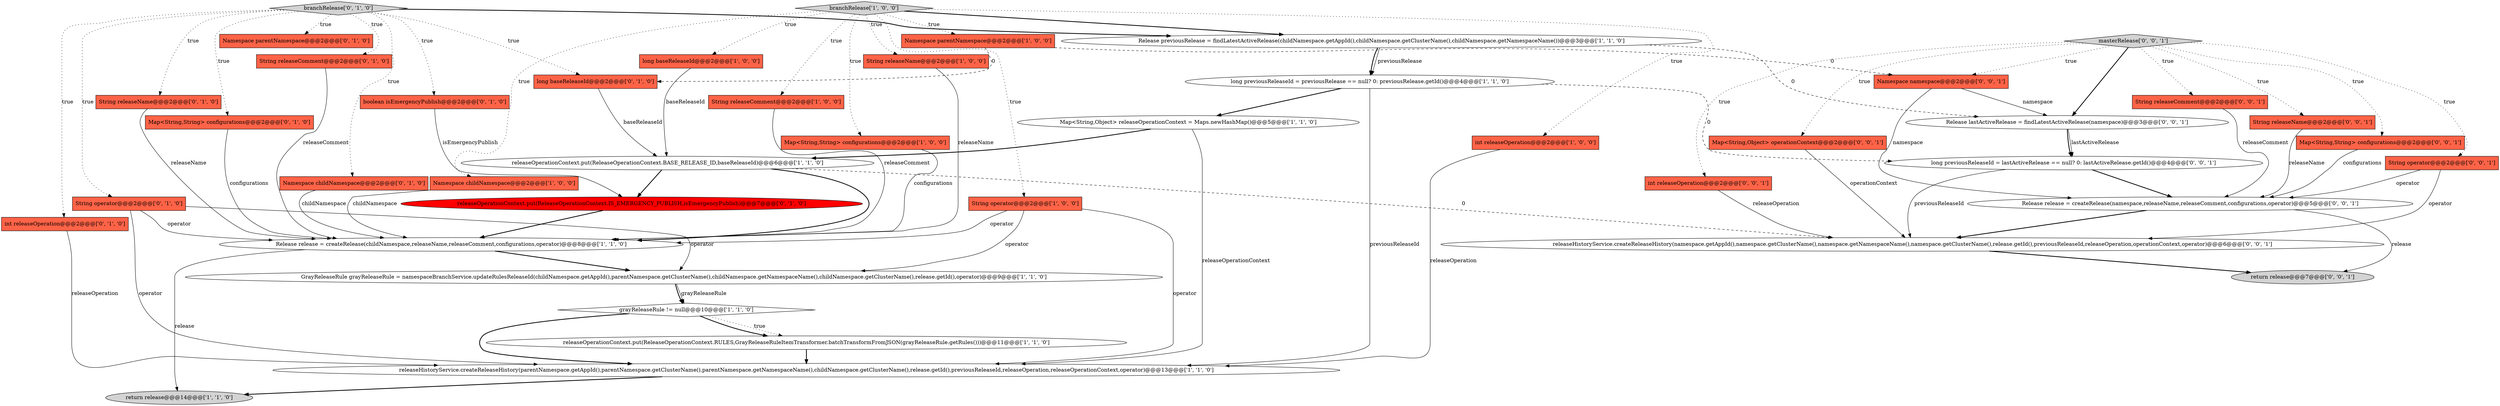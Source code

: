 digraph {
8 [style = filled, label = "String releaseName@@@2@@@['1', '0', '0']", fillcolor = tomato, shape = box image = "AAA0AAABBB1BBB"];
20 [style = filled, label = "branchRelease['0', '1', '0']", fillcolor = lightgray, shape = diamond image = "AAA0AAABBB2BBB"];
39 [style = filled, label = "String releaseComment@@@2@@@['0', '0', '1']", fillcolor = tomato, shape = box image = "AAA0AAABBB3BBB"];
15 [style = filled, label = "long previousReleaseId = previousRelease == null? 0: previousRelease.getId()@@@4@@@['1', '1', '0']", fillcolor = white, shape = ellipse image = "AAA0AAABBB1BBB"];
41 [style = filled, label = "Release release = createRelease(namespace,releaseName,releaseComment,configurations,operator)@@@5@@@['0', '0', '1']", fillcolor = white, shape = ellipse image = "AAA0AAABBB3BBB"];
37 [style = filled, label = "Map<String,Object> operationContext@@@2@@@['0', '0', '1']", fillcolor = tomato, shape = box image = "AAA0AAABBB3BBB"];
14 [style = filled, label = "return release@@@14@@@['1', '1', '0']", fillcolor = lightgray, shape = ellipse image = "AAA0AAABBB1BBB"];
38 [style = filled, label = "int releaseOperation@@@2@@@['0', '0', '1']", fillcolor = tomato, shape = box image = "AAA0AAABBB3BBB"];
29 [style = filled, label = "long baseReleaseId@@@2@@@['0', '1', '0']", fillcolor = tomato, shape = box image = "AAA1AAABBB2BBB"];
0 [style = filled, label = "Release previousRelease = findLatestActiveRelease(childNamespace.getAppId(),childNamespace.getClusterName(),childNamespace.getNamespaceName())@@@3@@@['1', '1', '0']", fillcolor = white, shape = ellipse image = "AAA0AAABBB1BBB"];
26 [style = filled, label = "Namespace childNamespace@@@2@@@['0', '1', '0']", fillcolor = tomato, shape = box image = "AAA0AAABBB2BBB"];
30 [style = filled, label = "long previousReleaseId = lastActiveRelease == null? 0: lastActiveRelease.getId()@@@4@@@['0', '0', '1']", fillcolor = white, shape = ellipse image = "AAA0AAABBB3BBB"];
32 [style = filled, label = "String releaseName@@@2@@@['0', '0', '1']", fillcolor = tomato, shape = box image = "AAA0AAABBB3BBB"];
21 [style = filled, label = "String releaseComment@@@2@@@['0', '1', '0']", fillcolor = tomato, shape = box image = "AAA0AAABBB2BBB"];
34 [style = filled, label = "releaseHistoryService.createReleaseHistory(namespace.getAppId(),namespace.getClusterName(),namespace.getNamespaceName(),namespace.getClusterName(),release.getId(),previousReleaseId,releaseOperation,operationContext,operator)@@@6@@@['0', '0', '1']", fillcolor = white, shape = ellipse image = "AAA0AAABBB3BBB"];
22 [style = filled, label = "boolean isEmergencyPublish@@@2@@@['0', '1', '0']", fillcolor = tomato, shape = box image = "AAA0AAABBB2BBB"];
13 [style = filled, label = "branchRelease['1', '0', '0']", fillcolor = lightgray, shape = diamond image = "AAA0AAABBB1BBB"];
25 [style = filled, label = "releaseOperationContext.put(ReleaseOperationContext.IS_EMERGENCY_PUBLISH,isEmergencyPublish)@@@7@@@['0', '1', '0']", fillcolor = red, shape = ellipse image = "AAA1AAABBB2BBB"];
35 [style = filled, label = "return release@@@7@@@['0', '0', '1']", fillcolor = lightgray, shape = ellipse image = "AAA0AAABBB3BBB"];
3 [style = filled, label = "String operator@@@2@@@['1', '0', '0']", fillcolor = tomato, shape = box image = "AAA0AAABBB1BBB"];
27 [style = filled, label = "String releaseName@@@2@@@['0', '1', '0']", fillcolor = tomato, shape = box image = "AAA0AAABBB2BBB"];
28 [style = filled, label = "Namespace parentNamespace@@@2@@@['0', '1', '0']", fillcolor = tomato, shape = box image = "AAA0AAABBB2BBB"];
36 [style = filled, label = "Release lastActiveRelease = findLatestActiveRelease(namespace)@@@3@@@['0', '0', '1']", fillcolor = white, shape = ellipse image = "AAA0AAABBB3BBB"];
42 [style = filled, label = "Namespace namespace@@@2@@@['0', '0', '1']", fillcolor = tomato, shape = box image = "AAA0AAABBB3BBB"];
40 [style = filled, label = "Map<String,String> configurations@@@2@@@['0', '0', '1']", fillcolor = tomato, shape = box image = "AAA0AAABBB3BBB"];
33 [style = filled, label = "masterRelease['0', '0', '1']", fillcolor = lightgray, shape = diamond image = "AAA0AAABBB3BBB"];
7 [style = filled, label = "long baseReleaseId@@@2@@@['1', '0', '0']", fillcolor = tomato, shape = box image = "AAA0AAABBB1BBB"];
18 [style = filled, label = "Release release = createRelease(childNamespace,releaseName,releaseComment,configurations,operator)@@@8@@@['1', '1', '0']", fillcolor = white, shape = ellipse image = "AAA0AAABBB1BBB"];
19 [style = filled, label = "Map<String,String> configurations@@@2@@@['0', '1', '0']", fillcolor = tomato, shape = box image = "AAA0AAABBB2BBB"];
9 [style = filled, label = "int releaseOperation@@@2@@@['1', '0', '0']", fillcolor = tomato, shape = box image = "AAA0AAABBB1BBB"];
2 [style = filled, label = "Namespace childNamespace@@@2@@@['1', '0', '0']", fillcolor = tomato, shape = box image = "AAA0AAABBB1BBB"];
11 [style = filled, label = "Map<String,Object> releaseOperationContext = Maps.newHashMap()@@@5@@@['1', '1', '0']", fillcolor = white, shape = ellipse image = "AAA0AAABBB1BBB"];
1 [style = filled, label = "releaseOperationContext.put(ReleaseOperationContext.BASE_RELEASE_ID,baseReleaseId)@@@6@@@['1', '1', '0']", fillcolor = white, shape = ellipse image = "AAA0AAABBB1BBB"];
23 [style = filled, label = "String operator@@@2@@@['0', '1', '0']", fillcolor = tomato, shape = box image = "AAA0AAABBB2BBB"];
17 [style = filled, label = "releaseOperationContext.put(ReleaseOperationContext.RULES,GrayReleaseRuleItemTransformer.batchTransformFromJSON(grayReleaseRule.getRules()))@@@11@@@['1', '1', '0']", fillcolor = white, shape = ellipse image = "AAA0AAABBB1BBB"];
16 [style = filled, label = "grayReleaseRule != null@@@10@@@['1', '1', '0']", fillcolor = white, shape = diamond image = "AAA0AAABBB1BBB"];
5 [style = filled, label = "String releaseComment@@@2@@@['1', '0', '0']", fillcolor = tomato, shape = box image = "AAA0AAABBB1BBB"];
6 [style = filled, label = "Map<String,String> configurations@@@2@@@['1', '0', '0']", fillcolor = tomato, shape = box image = "AAA0AAABBB1BBB"];
10 [style = filled, label = "releaseHistoryService.createReleaseHistory(parentNamespace.getAppId(),parentNamespace.getClusterName(),parentNamespace.getNamespaceName(),childNamespace.getClusterName(),release.getId(),previousReleaseId,releaseOperation,releaseOperationContext,operator)@@@13@@@['1', '1', '0']", fillcolor = white, shape = ellipse image = "AAA0AAABBB1BBB"];
24 [style = filled, label = "int releaseOperation@@@2@@@['0', '1', '0']", fillcolor = tomato, shape = box image = "AAA0AAABBB2BBB"];
31 [style = filled, label = "String operator@@@2@@@['0', '0', '1']", fillcolor = tomato, shape = box image = "AAA0AAABBB3BBB"];
4 [style = filled, label = "GrayReleaseRule grayReleaseRule = namespaceBranchService.updateRulesReleaseId(childNamespace.getAppId(),parentNamespace.getClusterName(),childNamespace.getNamespaceName(),childNamespace.getClusterName(),release.getId(),operator)@@@9@@@['1', '1', '0']", fillcolor = white, shape = ellipse image = "AAA0AAABBB1BBB"];
12 [style = filled, label = "Namespace parentNamespace@@@2@@@['1', '0', '0']", fillcolor = tomato, shape = box image = "AAA1AAABBB1BBB"];
2->18 [style = solid, label="childNamespace"];
32->41 [style = solid, label="releaseName"];
16->17 [style = dotted, label="true"];
20->0 [style = bold, label=""];
20->27 [style = dotted, label="true"];
13->5 [style = dotted, label="true"];
7->1 [style = solid, label="baseReleaseId"];
0->15 [style = bold, label=""];
5->18 [style = solid, label="releaseComment"];
29->1 [style = solid, label="baseReleaseId"];
15->11 [style = bold, label=""];
19->18 [style = solid, label="configurations"];
39->41 [style = solid, label="releaseComment"];
9->10 [style = solid, label="releaseOperation"];
0->36 [style = dashed, label="0"];
33->37 [style = dotted, label="true"];
27->18 [style = solid, label="releaseName"];
4->16 [style = bold, label=""];
13->9 [style = dotted, label="true"];
13->6 [style = dotted, label="true"];
21->18 [style = solid, label="releaseComment"];
30->41 [style = bold, label=""];
13->3 [style = dotted, label="true"];
23->18 [style = solid, label="operator"];
10->14 [style = bold, label=""];
20->24 [style = dotted, label="true"];
33->32 [style = dotted, label="true"];
38->34 [style = solid, label="releaseOperation"];
20->26 [style = dotted, label="true"];
1->34 [style = dashed, label="0"];
15->30 [style = dashed, label="0"];
33->40 [style = dotted, label="true"];
3->4 [style = solid, label="operator"];
13->7 [style = dotted, label="true"];
16->17 [style = bold, label=""];
8->18 [style = solid, label="releaseName"];
15->10 [style = solid, label="previousReleaseId"];
26->18 [style = solid, label="childNamespace"];
36->30 [style = bold, label=""];
18->4 [style = bold, label=""];
3->18 [style = solid, label="operator"];
33->36 [style = bold, label=""];
4->16 [style = solid, label="grayReleaseRule"];
20->22 [style = dotted, label="true"];
34->35 [style = bold, label=""];
33->38 [style = dotted, label="true"];
13->0 [style = bold, label=""];
33->39 [style = dotted, label="true"];
33->31 [style = dotted, label="true"];
17->10 [style = bold, label=""];
18->14 [style = solid, label="release"];
25->18 [style = bold, label=""];
31->41 [style = solid, label="operator"];
11->10 [style = solid, label="releaseOperationContext"];
42->41 [style = solid, label="namespace"];
13->2 [style = dotted, label="true"];
12->42 [style = dashed, label="0"];
13->8 [style = dotted, label="true"];
20->23 [style = dotted, label="true"];
36->30 [style = solid, label="lastActiveRelease"];
20->19 [style = dotted, label="true"];
42->36 [style = solid, label="namespace"];
3->10 [style = solid, label="operator"];
1->25 [style = bold, label=""];
41->34 [style = bold, label=""];
30->34 [style = solid, label="previousReleaseId"];
23->4 [style = solid, label="operator"];
13->12 [style = dotted, label="true"];
11->1 [style = bold, label=""];
16->10 [style = bold, label=""];
1->18 [style = bold, label=""];
31->34 [style = solid, label="operator"];
20->21 [style = dotted, label="true"];
6->18 [style = solid, label="configurations"];
40->41 [style = solid, label="configurations"];
22->25 [style = solid, label="isEmergencyPublish"];
23->10 [style = solid, label="operator"];
24->10 [style = solid, label="releaseOperation"];
33->42 [style = dotted, label="true"];
37->34 [style = solid, label="operationContext"];
20->28 [style = dotted, label="true"];
20->29 [style = dotted, label="true"];
12->29 [style = dashed, label="0"];
0->15 [style = solid, label="previousRelease"];
41->35 [style = solid, label="release"];
}
